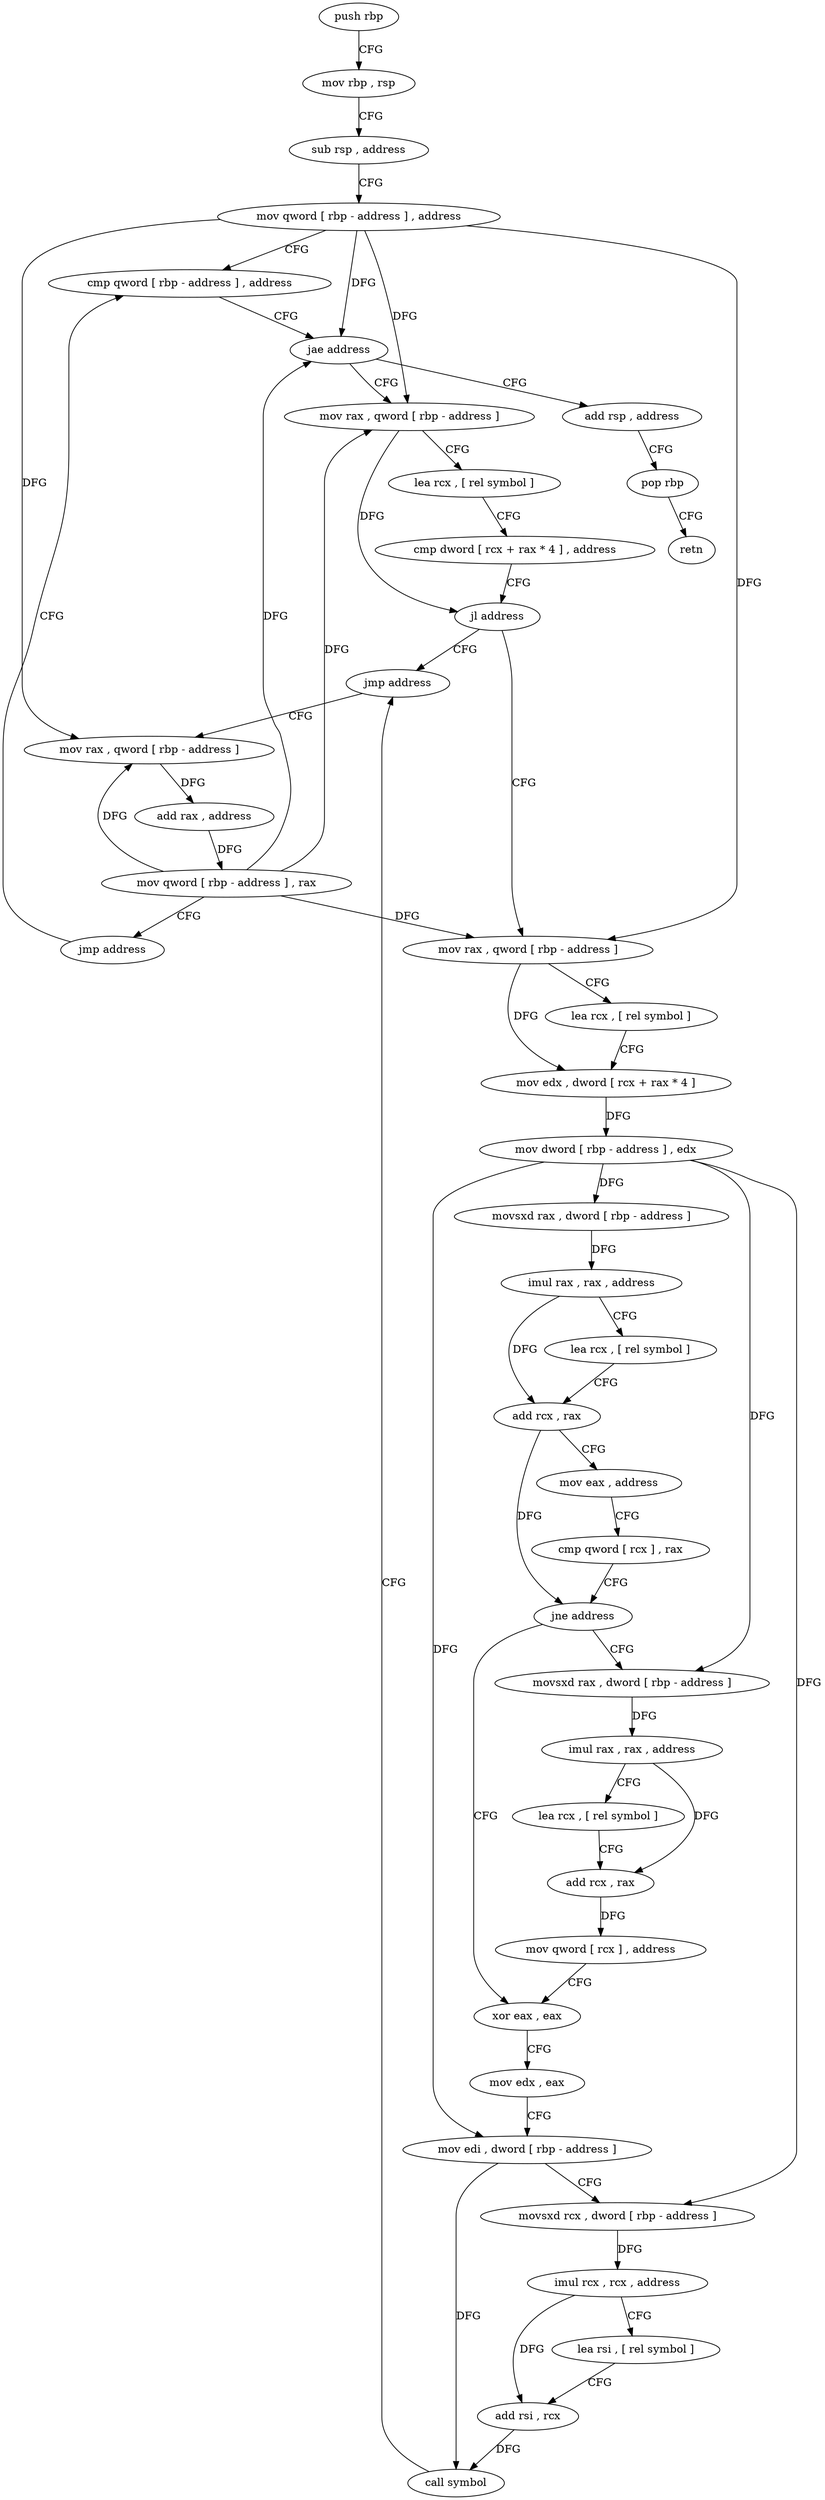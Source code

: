 digraph "func" {
"237040" [label = "push rbp" ]
"237041" [label = "mov rbp , rsp" ]
"237044" [label = "sub rsp , address" ]
"237048" [label = "mov qword [ rbp - address ] , address" ]
"237056" [label = "cmp qword [ rbp - address ] , address" ]
"237225" [label = "add rsp , address" ]
"237229" [label = "pop rbp" ]
"237230" [label = "retn" ]
"237067" [label = "mov rax , qword [ rbp - address ]" ]
"237071" [label = "lea rcx , [ rel symbol ]" ]
"237078" [label = "cmp dword [ rcx + rax * 4 ] , address" ]
"237082" [label = "jl address" ]
"237201" [label = "jmp address" ]
"237088" [label = "mov rax , qword [ rbp - address ]" ]
"237206" [label = "mov rax , qword [ rbp - address ]" ]
"237092" [label = "lea rcx , [ rel symbol ]" ]
"237099" [label = "mov edx , dword [ rcx + rax * 4 ]" ]
"237102" [label = "mov dword [ rbp - address ] , edx" ]
"237105" [label = "movsxd rax , dword [ rbp - address ]" ]
"237109" [label = "imul rax , rax , address" ]
"237116" [label = "lea rcx , [ rel symbol ]" ]
"237123" [label = "add rcx , rax" ]
"237126" [label = "mov eax , address" ]
"237131" [label = "cmp qword [ rcx ] , rax" ]
"237134" [label = "jne address" ]
"237168" [label = "xor eax , eax" ]
"237140" [label = "movsxd rax , dword [ rbp - address ]" ]
"237210" [label = "add rax , address" ]
"237216" [label = "mov qword [ rbp - address ] , rax" ]
"237220" [label = "jmp address" ]
"237170" [label = "mov edx , eax" ]
"237172" [label = "mov edi , dword [ rbp - address ]" ]
"237175" [label = "movsxd rcx , dword [ rbp - address ]" ]
"237179" [label = "imul rcx , rcx , address" ]
"237186" [label = "lea rsi , [ rel symbol ]" ]
"237193" [label = "add rsi , rcx" ]
"237196" [label = "call symbol" ]
"237144" [label = "imul rax , rax , address" ]
"237151" [label = "lea rcx , [ rel symbol ]" ]
"237158" [label = "add rcx , rax" ]
"237161" [label = "mov qword [ rcx ] , address" ]
"237061" [label = "jae address" ]
"237040" -> "237041" [ label = "CFG" ]
"237041" -> "237044" [ label = "CFG" ]
"237044" -> "237048" [ label = "CFG" ]
"237048" -> "237056" [ label = "CFG" ]
"237048" -> "237061" [ label = "DFG" ]
"237048" -> "237067" [ label = "DFG" ]
"237048" -> "237088" [ label = "DFG" ]
"237048" -> "237206" [ label = "DFG" ]
"237056" -> "237061" [ label = "CFG" ]
"237225" -> "237229" [ label = "CFG" ]
"237229" -> "237230" [ label = "CFG" ]
"237067" -> "237071" [ label = "CFG" ]
"237067" -> "237082" [ label = "DFG" ]
"237071" -> "237078" [ label = "CFG" ]
"237078" -> "237082" [ label = "CFG" ]
"237082" -> "237201" [ label = "CFG" ]
"237082" -> "237088" [ label = "CFG" ]
"237201" -> "237206" [ label = "CFG" ]
"237088" -> "237092" [ label = "CFG" ]
"237088" -> "237099" [ label = "DFG" ]
"237206" -> "237210" [ label = "DFG" ]
"237092" -> "237099" [ label = "CFG" ]
"237099" -> "237102" [ label = "DFG" ]
"237102" -> "237105" [ label = "DFG" ]
"237102" -> "237172" [ label = "DFG" ]
"237102" -> "237175" [ label = "DFG" ]
"237102" -> "237140" [ label = "DFG" ]
"237105" -> "237109" [ label = "DFG" ]
"237109" -> "237116" [ label = "CFG" ]
"237109" -> "237123" [ label = "DFG" ]
"237116" -> "237123" [ label = "CFG" ]
"237123" -> "237126" [ label = "CFG" ]
"237123" -> "237134" [ label = "DFG" ]
"237126" -> "237131" [ label = "CFG" ]
"237131" -> "237134" [ label = "CFG" ]
"237134" -> "237168" [ label = "CFG" ]
"237134" -> "237140" [ label = "CFG" ]
"237168" -> "237170" [ label = "CFG" ]
"237140" -> "237144" [ label = "DFG" ]
"237210" -> "237216" [ label = "DFG" ]
"237216" -> "237220" [ label = "CFG" ]
"237216" -> "237061" [ label = "DFG" ]
"237216" -> "237067" [ label = "DFG" ]
"237216" -> "237088" [ label = "DFG" ]
"237216" -> "237206" [ label = "DFG" ]
"237220" -> "237056" [ label = "CFG" ]
"237170" -> "237172" [ label = "CFG" ]
"237172" -> "237175" [ label = "CFG" ]
"237172" -> "237196" [ label = "DFG" ]
"237175" -> "237179" [ label = "DFG" ]
"237179" -> "237186" [ label = "CFG" ]
"237179" -> "237193" [ label = "DFG" ]
"237186" -> "237193" [ label = "CFG" ]
"237193" -> "237196" [ label = "DFG" ]
"237196" -> "237201" [ label = "CFG" ]
"237144" -> "237151" [ label = "CFG" ]
"237144" -> "237158" [ label = "DFG" ]
"237151" -> "237158" [ label = "CFG" ]
"237158" -> "237161" [ label = "DFG" ]
"237161" -> "237168" [ label = "CFG" ]
"237061" -> "237225" [ label = "CFG" ]
"237061" -> "237067" [ label = "CFG" ]
}
